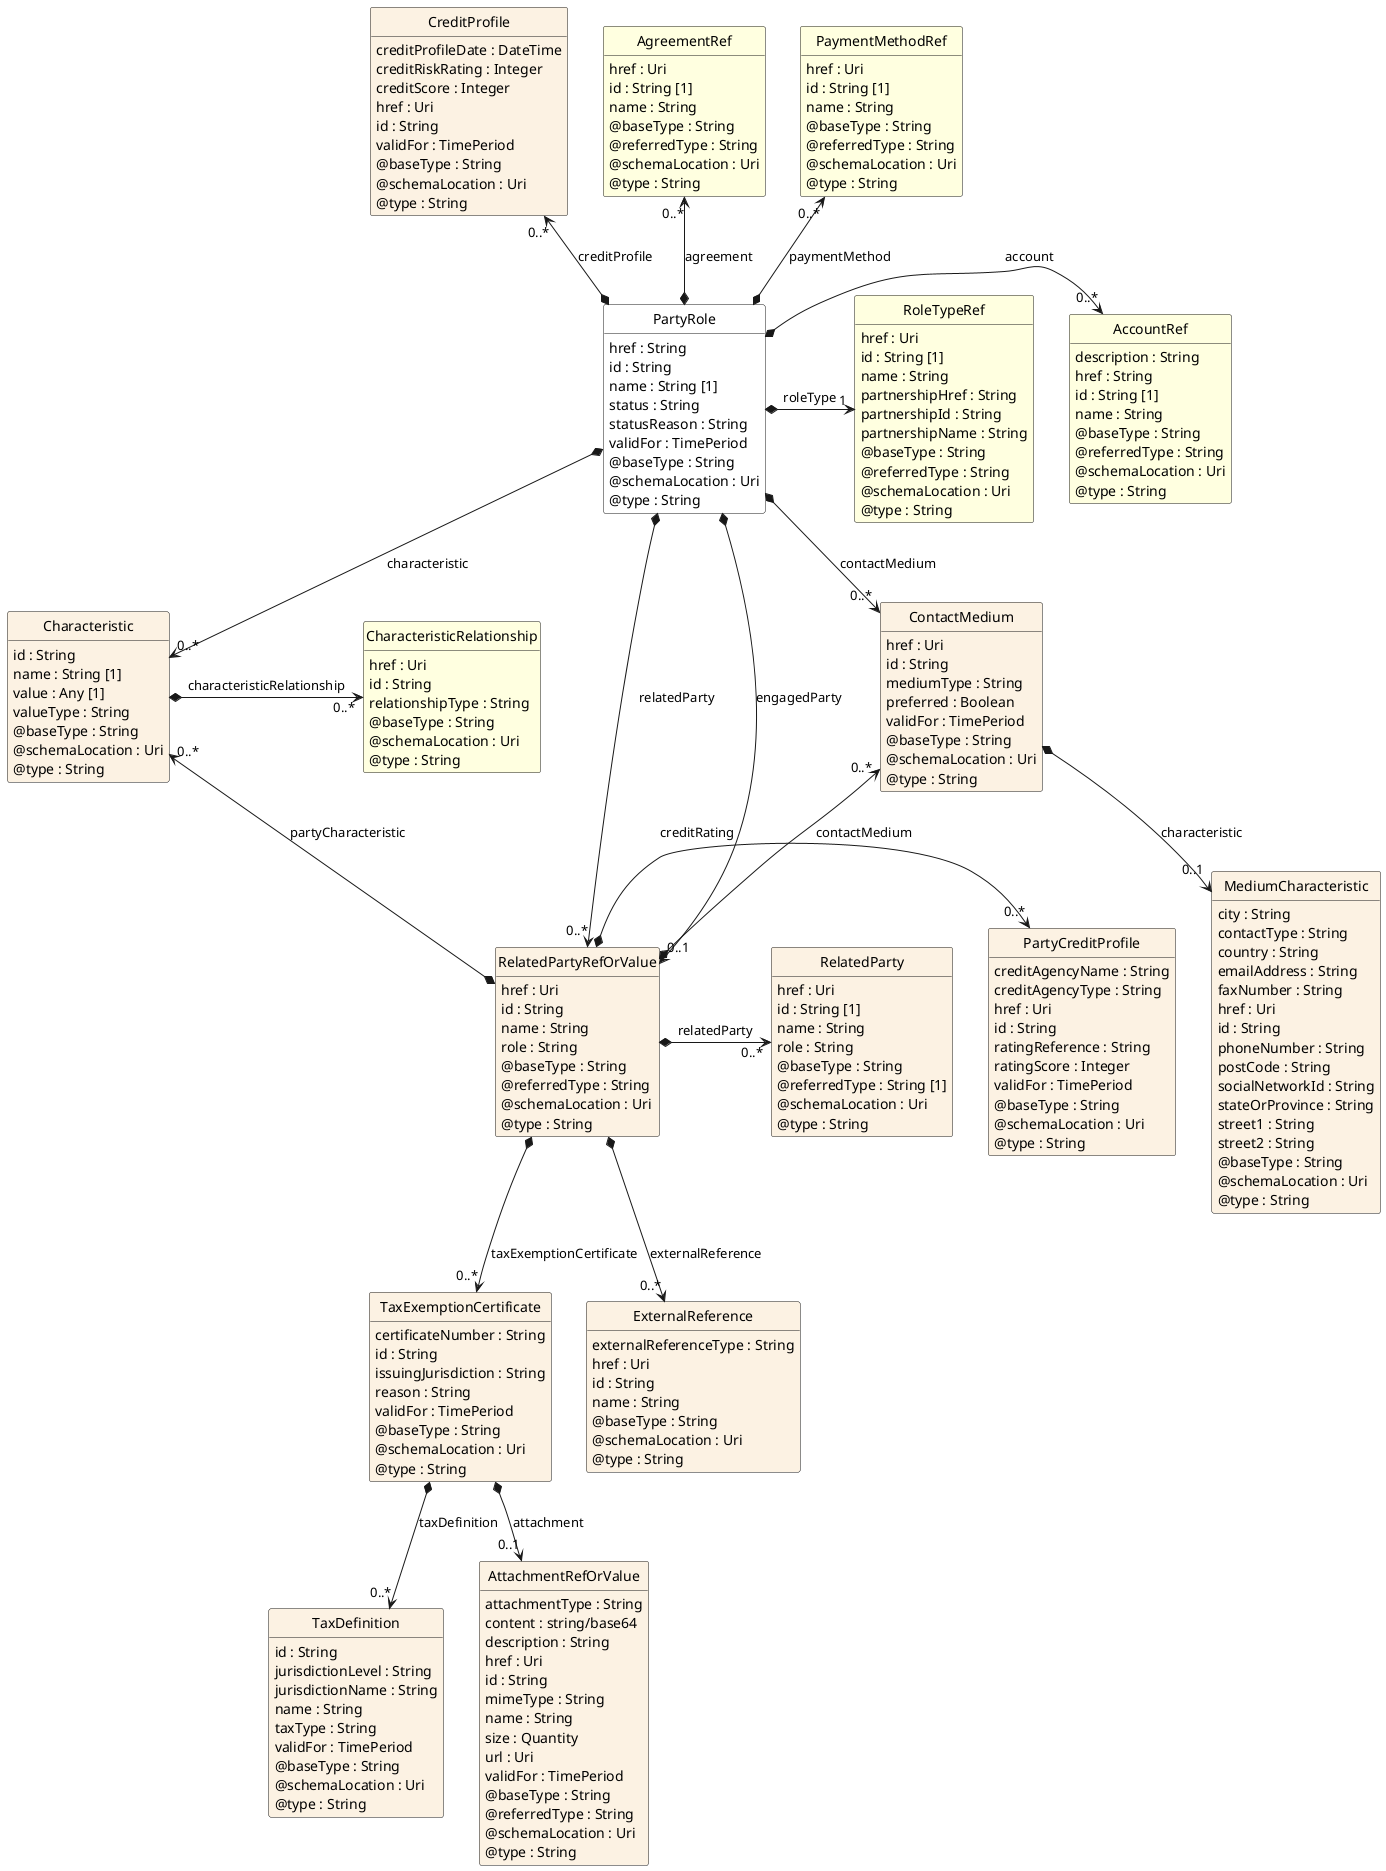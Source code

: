 @startuml
hide circle
hide methods
hide stereotype
show <<Enumeration>> stereotype
skinparam class {
   BackgroundColor<<Enumeration>> #E6F5F7
   BackgroundColor<<Ref>> #FFFFE0
   BackgroundColor<<Pivot>> #FFFFFFF
   BackgroundColor<<SimpleType>> #E2F0DA
   BackgroundColor #FCF2E3
}

class PartyRole <<Pivot>> {
    href : String
    id : String
    name : String [1]
    status : String
    statusReason : String
    validFor : TimePeriod
    @baseType : String
    @schemaLocation : Uri
    @type : String
}

class ContactMedium  {
    href : Uri
    id : String
    mediumType : String
    preferred : Boolean
    validFor : TimePeriod
    @baseType : String
    @schemaLocation : Uri
    @type : String
}

class MediumCharacteristic  {
    city : String
    contactType : String
    country : String
    emailAddress : String
    faxNumber : String
    href : Uri
    id : String
    phoneNumber : String
    postCode : String
    socialNetworkId : String
    stateOrProvince : String
    street1 : String
    street2 : String
    @baseType : String
    @schemaLocation : Uri
    @type : String
}

class CreditProfile  {
    creditProfileDate : DateTime
    creditRiskRating : Integer
    creditScore : Integer
    href : Uri
    id : String
    validFor : TimePeriod
    @baseType : String
    @schemaLocation : Uri
    @type : String
}

class AgreementRef  <<Ref>> {
    href : Uri
    id : String [1]
    name : String
    @baseType : String
    @referredType : String
    @schemaLocation : Uri
    @type : String
}

class RelatedPartyRefOrValue  {
    href : Uri
    id : String
    name : String
    role : String
    @baseType : String
    @referredType : String
    @schemaLocation : Uri
    @type : String
}

class TaxExemptionCertificate  {
    certificateNumber : String
    id : String
    issuingJurisdiction : String
    reason : String
    validFor : TimePeriod
    @baseType : String
    @schemaLocation : Uri
    @type : String
}

class TaxDefinition  {
    id : String
    jurisdictionLevel : String
    jurisdictionName : String
    name : String
    taxType : String
    validFor : TimePeriod
    @baseType : String
    @schemaLocation : Uri
    @type : String
}

class AttachmentRefOrValue  {
    attachmentType : String
    content : string/base64
    description : String
    href : Uri
    id : String
    mimeType : String
    name : String
    size : Quantity
    url : Uri
    validFor : TimePeriod
    @baseType : String
    @referredType : String
    @schemaLocation : Uri
    @type : String
}

class Characteristic  {
    id : String
    name : String [1]
    value : Any [1]
    valueType : String
    @baseType : String
    @schemaLocation : Uri
    @type : String
}

class CharacteristicRelationship  <<Ref>> {
    href : Uri
    id : String
    relationshipType : String
    @baseType : String
    @schemaLocation : Uri
    @type : String
}

class RelatedParty  {
    href : Uri
    id : String [1]
    name : String
    role : String
    @baseType : String
    @referredType : String [1]
    @schemaLocation : Uri
    @type : String
}

class ExternalReference  {
    externalReferenceType : String
    href : Uri
    id : String
    name : String
    @baseType : String
    @schemaLocation : Uri
    @type : String
}

class PartyCreditProfile  {
    creditAgencyName : String
    creditAgencyType : String
    href : Uri
    id : String
    ratingReference : String
    ratingScore : Integer
    validFor : TimePeriod
    @baseType : String
    @schemaLocation : Uri
    @type : String
}

class RoleTypeRef  <<Ref>> {
    href : Uri
    id : String [1]
    name : String
    partnershipHref : String
    partnershipId : String
    partnershipName : String
    @baseType : String
    @referredType : String
    @schemaLocation : Uri
    @type : String
}

class PaymentMethodRef  <<Ref>> {
    href : Uri
    id : String [1]
    name : String
    @baseType : String
    @referredType : String
    @schemaLocation : Uri
    @type : String
}

class AccountRef  <<Ref>> {
    description : String
    href : String
    id : String [1]
    name : String
    @baseType : String
    @referredType : String
    @schemaLocation : Uri
    @type : String
}

PartyRole *-->  "0..*" ContactMedium : contactMedium

PartyRole *-->  "0..*" Characteristic : characteristic

PartyRole *-->  "0..*" RelatedPartyRefOrValue : relatedParty

PartyRole *-->  "0..1" RelatedPartyRefOrValue : engagedParty

Characteristic "0..*" <--* RelatedPartyRefOrValue : partyCharacteristic

ContactMedium "0..*" <--* RelatedPartyRefOrValue : contactMedium

AccountRef "0..*" <-left-* PartyRole : account

PartyRole *-right-> "1" RoleTypeRef : roleType

AgreementRef "0..*" <--* PartyRole : agreement

CreditProfile "0..*" <--* PartyRole : creditProfile

PaymentMethodRef "0..*" <--* PartyRole : paymentMethod

PartyCreditProfile "0..*" <-left-* RelatedPartyRefOrValue : creditRating

RelatedPartyRefOrValue *-right-> "0..*" RelatedParty : relatedParty

RelatedPartyRefOrValue *-->  "0..*" ExternalReference : externalReference

RelatedPartyRefOrValue *-->  "0..*" TaxExemptionCertificate : taxExemptionCertificate

TaxExemptionCertificate *-->  "0..*" TaxDefinition : taxDefinition

TaxExemptionCertificate *-->  "0..1" AttachmentRefOrValue : attachment

ContactMedium *-->  "0..1" MediumCharacteristic : characteristic

CharacteristicRelationship "0..*" <-left-* Characteristic : characteristicRelationship

@enduml